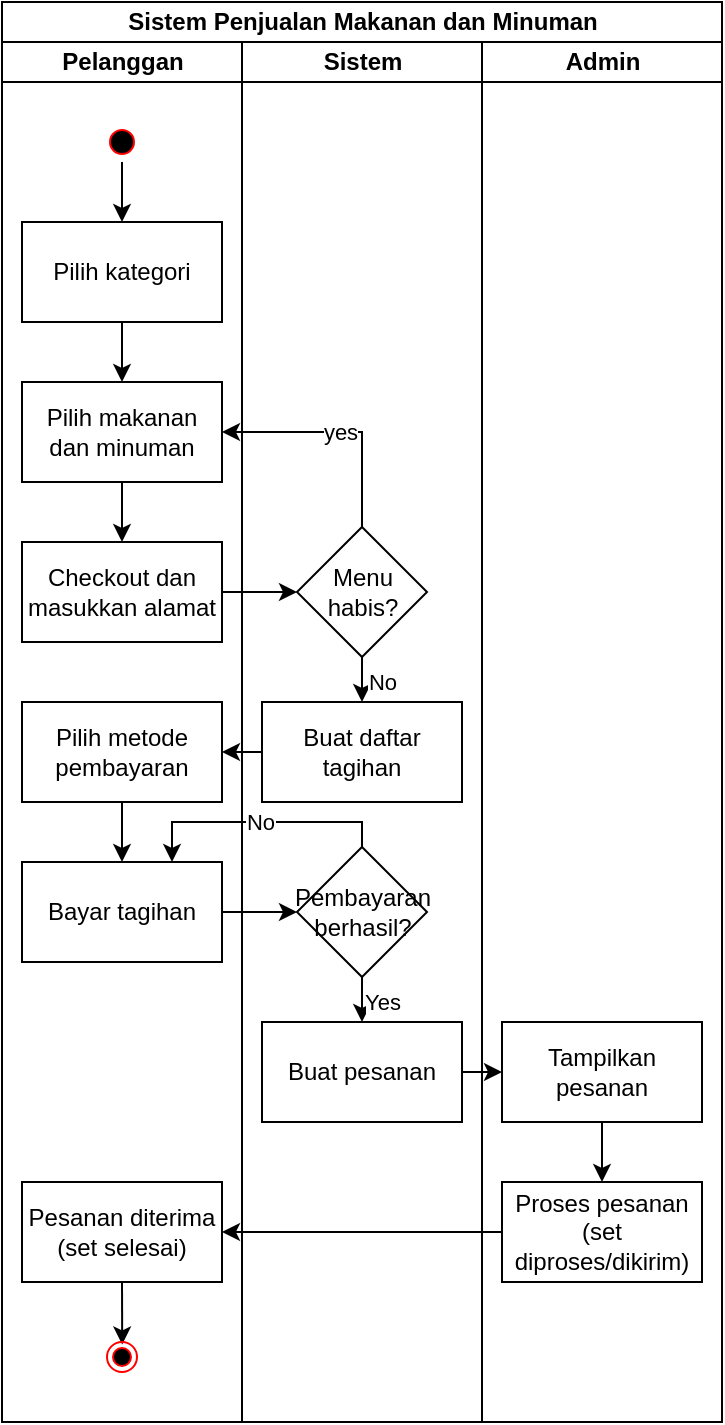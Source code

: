 <mxfile version="26.0.3">
  <diagram name="Page-1" id="2ZXp6f_zV0ALPMjxGurc">
    <mxGraphModel dx="1560" dy="943" grid="1" gridSize="10" guides="1" tooltips="1" connect="1" arrows="1" fold="1" page="1" pageScale="1" pageWidth="1169" pageHeight="827" math="0" shadow="0">
      <root>
        <mxCell id="0" />
        <mxCell id="1" parent="0" />
        <mxCell id="vi78r01F3k-2fIKYilnz-6" value="Sistem Penjualan Makanan dan Minuman" style="swimlane;childLayout=stackLayout;resizeParent=1;resizeParentMax=0;startSize=20;html=1;" parent="1" vertex="1">
          <mxGeometry x="300" y="50" width="360" height="710" as="geometry" />
        </mxCell>
        <mxCell id="vi78r01F3k-2fIKYilnz-7" value="Pelanggan" style="swimlane;startSize=20;html=1;" parent="vi78r01F3k-2fIKYilnz-6" vertex="1">
          <mxGeometry y="20" width="120" height="690" as="geometry" />
        </mxCell>
        <mxCell id="vi78r01F3k-2fIKYilnz-15" style="edgeStyle=orthogonalEdgeStyle;rounded=0;orthogonalLoop=1;jettySize=auto;html=1;exitX=0.5;exitY=1;exitDx=0;exitDy=0;entryX=0.5;entryY=0;entryDx=0;entryDy=0;" parent="vi78r01F3k-2fIKYilnz-7" source="vi78r01F3k-2fIKYilnz-10" target="vi78r01F3k-2fIKYilnz-13" edge="1">
          <mxGeometry relative="1" as="geometry" />
        </mxCell>
        <mxCell id="vi78r01F3k-2fIKYilnz-10" value="" style="ellipse;html=1;shape=startState;fillColor=#000000;strokeColor=#ff0000;" parent="vi78r01F3k-2fIKYilnz-7" vertex="1">
          <mxGeometry x="50" y="40" width="20" height="20" as="geometry" />
        </mxCell>
        <mxCell id="vi78r01F3k-2fIKYilnz-17" style="edgeStyle=orthogonalEdgeStyle;rounded=0;orthogonalLoop=1;jettySize=auto;html=1;exitX=0.5;exitY=1;exitDx=0;exitDy=0;entryX=0.5;entryY=0;entryDx=0;entryDy=0;" parent="vi78r01F3k-2fIKYilnz-7" source="vi78r01F3k-2fIKYilnz-13" target="vi78r01F3k-2fIKYilnz-14" edge="1">
          <mxGeometry relative="1" as="geometry" />
        </mxCell>
        <mxCell id="vi78r01F3k-2fIKYilnz-13" value="Pilih kategori" style="rounded=0;whiteSpace=wrap;html=1;" parent="vi78r01F3k-2fIKYilnz-7" vertex="1">
          <mxGeometry x="10" y="90" width="100" height="50" as="geometry" />
        </mxCell>
        <mxCell id="vi78r01F3k-2fIKYilnz-18" style="edgeStyle=orthogonalEdgeStyle;rounded=0;orthogonalLoop=1;jettySize=auto;html=1;exitX=0.5;exitY=1;exitDx=0;exitDy=0;entryX=0.5;entryY=0;entryDx=0;entryDy=0;" parent="vi78r01F3k-2fIKYilnz-7" source="vi78r01F3k-2fIKYilnz-14" target="vi78r01F3k-2fIKYilnz-16" edge="1">
          <mxGeometry relative="1" as="geometry" />
        </mxCell>
        <mxCell id="vi78r01F3k-2fIKYilnz-14" value="Pilih makanan dan minuman" style="rounded=0;whiteSpace=wrap;html=1;" parent="vi78r01F3k-2fIKYilnz-7" vertex="1">
          <mxGeometry x="10" y="170" width="100" height="50" as="geometry" />
        </mxCell>
        <mxCell id="vi78r01F3k-2fIKYilnz-16" value="Checkout dan masukkan alamat" style="rounded=0;whiteSpace=wrap;html=1;" parent="vi78r01F3k-2fIKYilnz-7" vertex="1">
          <mxGeometry x="10" y="250" width="100" height="50" as="geometry" />
        </mxCell>
        <mxCell id="vi78r01F3k-2fIKYilnz-33" style="edgeStyle=orthogonalEdgeStyle;rounded=0;orthogonalLoop=1;jettySize=auto;html=1;exitX=0.5;exitY=1;exitDx=0;exitDy=0;entryX=0.5;entryY=0;entryDx=0;entryDy=0;" parent="vi78r01F3k-2fIKYilnz-7" source="vi78r01F3k-2fIKYilnz-27" target="vi78r01F3k-2fIKYilnz-28" edge="1">
          <mxGeometry relative="1" as="geometry" />
        </mxCell>
        <mxCell id="vi78r01F3k-2fIKYilnz-27" value="Pilih metode pembayaran" style="rounded=0;whiteSpace=wrap;html=1;" parent="vi78r01F3k-2fIKYilnz-7" vertex="1">
          <mxGeometry x="10" y="330" width="100" height="50" as="geometry" />
        </mxCell>
        <mxCell id="vi78r01F3k-2fIKYilnz-28" value="Bayar tagihan" style="rounded=0;whiteSpace=wrap;html=1;" parent="vi78r01F3k-2fIKYilnz-7" vertex="1">
          <mxGeometry x="10" y="410" width="100" height="50" as="geometry" />
        </mxCell>
        <mxCell id="vi78r01F3k-2fIKYilnz-47" style="edgeStyle=orthogonalEdgeStyle;rounded=0;orthogonalLoop=1;jettySize=auto;html=1;exitX=0.5;exitY=1;exitDx=0;exitDy=0;entryX=0.507;entryY=0.082;entryDx=0;entryDy=0;entryPerimeter=0;" parent="vi78r01F3k-2fIKYilnz-7" source="vi78r01F3k-2fIKYilnz-38" target="TVL4bhFsOQmgrhgwrNmS-1" edge="1">
          <mxGeometry relative="1" as="geometry">
            <mxPoint x="60" y="650" as="targetPoint" />
          </mxGeometry>
        </mxCell>
        <mxCell id="vi78r01F3k-2fIKYilnz-38" value="Pesanan diterima&lt;div&gt;(set selesai)&lt;/div&gt;" style="rounded=0;whiteSpace=wrap;html=1;" parent="vi78r01F3k-2fIKYilnz-7" vertex="1">
          <mxGeometry x="10" y="570" width="100" height="50" as="geometry" />
        </mxCell>
        <mxCell id="TVL4bhFsOQmgrhgwrNmS-1" value="" style="ellipse;html=1;shape=endState;fillColor=#000000;strokeColor=#ff0000;" vertex="1" parent="vi78r01F3k-2fIKYilnz-7">
          <mxGeometry x="52.5" y="650" width="15" height="15" as="geometry" />
        </mxCell>
        <mxCell id="vi78r01F3k-2fIKYilnz-8" value="Sistem" style="swimlane;startSize=20;html=1;" parent="vi78r01F3k-2fIKYilnz-6" vertex="1">
          <mxGeometry x="120" y="20" width="120" height="690" as="geometry" />
        </mxCell>
        <mxCell id="vi78r01F3k-2fIKYilnz-31" value="No" style="edgeStyle=orthogonalEdgeStyle;rounded=0;orthogonalLoop=1;jettySize=auto;html=1;exitX=0.5;exitY=1;exitDx=0;exitDy=0;entryX=0.5;entryY=0;entryDx=0;entryDy=0;" parent="vi78r01F3k-2fIKYilnz-8" source="vi78r01F3k-2fIKYilnz-22" target="vi78r01F3k-2fIKYilnz-26" edge="1">
          <mxGeometry x="0.111" y="10" relative="1" as="geometry">
            <mxPoint as="offset" />
          </mxGeometry>
        </mxCell>
        <mxCell id="vi78r01F3k-2fIKYilnz-22" value="Menu habis?" style="rhombus;whiteSpace=wrap;html=1;" parent="vi78r01F3k-2fIKYilnz-8" vertex="1">
          <mxGeometry x="27.5" y="242.5" width="65" height="65" as="geometry" />
        </mxCell>
        <mxCell id="vi78r01F3k-2fIKYilnz-26" value="Buat daftar tagihan" style="rounded=0;whiteSpace=wrap;html=1;" parent="vi78r01F3k-2fIKYilnz-8" vertex="1">
          <mxGeometry x="10" y="330" width="100" height="50" as="geometry" />
        </mxCell>
        <mxCell id="vi78r01F3k-2fIKYilnz-41" value="Yes" style="edgeStyle=orthogonalEdgeStyle;rounded=0;orthogonalLoop=1;jettySize=auto;html=1;exitX=0.5;exitY=1;exitDx=0;exitDy=0;entryX=0.5;entryY=0;entryDx=0;entryDy=0;" parent="vi78r01F3k-2fIKYilnz-8" source="vi78r01F3k-2fIKYilnz-30" target="vi78r01F3k-2fIKYilnz-35" edge="1">
          <mxGeometry x="0.111" y="10" relative="1" as="geometry">
            <mxPoint as="offset" />
          </mxGeometry>
        </mxCell>
        <mxCell id="vi78r01F3k-2fIKYilnz-30" value="Pembayaran berhasil?" style="rhombus;whiteSpace=wrap;html=1;" parent="vi78r01F3k-2fIKYilnz-8" vertex="1">
          <mxGeometry x="27.5" y="402.5" width="65" height="65" as="geometry" />
        </mxCell>
        <mxCell id="vi78r01F3k-2fIKYilnz-35" value="Buat pesanan" style="rounded=0;whiteSpace=wrap;html=1;" parent="vi78r01F3k-2fIKYilnz-8" vertex="1">
          <mxGeometry x="10" y="490" width="100" height="50" as="geometry" />
        </mxCell>
        <mxCell id="vi78r01F3k-2fIKYilnz-9" value="Admin" style="swimlane;startSize=20;html=1;" parent="vi78r01F3k-2fIKYilnz-6" vertex="1">
          <mxGeometry x="240" y="20" width="120" height="690" as="geometry" />
        </mxCell>
        <mxCell id="vi78r01F3k-2fIKYilnz-44" style="edgeStyle=orthogonalEdgeStyle;rounded=0;orthogonalLoop=1;jettySize=auto;html=1;exitX=0.5;exitY=1;exitDx=0;exitDy=0;entryX=0.5;entryY=0;entryDx=0;entryDy=0;" parent="vi78r01F3k-2fIKYilnz-9" source="vi78r01F3k-2fIKYilnz-36" target="vi78r01F3k-2fIKYilnz-40" edge="1">
          <mxGeometry relative="1" as="geometry" />
        </mxCell>
        <mxCell id="vi78r01F3k-2fIKYilnz-36" value="Tampilkan pesanan" style="rounded=0;whiteSpace=wrap;html=1;" parent="vi78r01F3k-2fIKYilnz-9" vertex="1">
          <mxGeometry x="10" y="490" width="100" height="50" as="geometry" />
        </mxCell>
        <mxCell id="vi78r01F3k-2fIKYilnz-40" value="Proses pesanan&lt;div&gt;(set diproses/dikirim)&lt;/div&gt;" style="rounded=0;whiteSpace=wrap;html=1;" parent="vi78r01F3k-2fIKYilnz-9" vertex="1">
          <mxGeometry x="10" y="570" width="100" height="50" as="geometry" />
        </mxCell>
        <mxCell id="vi78r01F3k-2fIKYilnz-24" style="edgeStyle=orthogonalEdgeStyle;rounded=0;orthogonalLoop=1;jettySize=auto;html=1;exitX=1;exitY=0.5;exitDx=0;exitDy=0;entryX=0;entryY=0.5;entryDx=0;entryDy=0;" parent="vi78r01F3k-2fIKYilnz-6" source="vi78r01F3k-2fIKYilnz-16" target="vi78r01F3k-2fIKYilnz-22" edge="1">
          <mxGeometry relative="1" as="geometry" />
        </mxCell>
        <mxCell id="vi78r01F3k-2fIKYilnz-25" value="yes" style="edgeStyle=orthogonalEdgeStyle;rounded=0;orthogonalLoop=1;jettySize=auto;html=1;exitX=0.5;exitY=0;exitDx=0;exitDy=0;entryX=1;entryY=0.5;entryDx=0;entryDy=0;" parent="vi78r01F3k-2fIKYilnz-6" source="vi78r01F3k-2fIKYilnz-22" target="vi78r01F3k-2fIKYilnz-14" edge="1">
          <mxGeometry relative="1" as="geometry" />
        </mxCell>
        <mxCell id="vi78r01F3k-2fIKYilnz-32" style="edgeStyle=orthogonalEdgeStyle;rounded=0;orthogonalLoop=1;jettySize=auto;html=1;exitX=0;exitY=0.5;exitDx=0;exitDy=0;entryX=1;entryY=0.5;entryDx=0;entryDy=0;" parent="vi78r01F3k-2fIKYilnz-6" source="vi78r01F3k-2fIKYilnz-26" target="vi78r01F3k-2fIKYilnz-27" edge="1">
          <mxGeometry relative="1" as="geometry" />
        </mxCell>
        <mxCell id="vi78r01F3k-2fIKYilnz-34" style="edgeStyle=orthogonalEdgeStyle;rounded=0;orthogonalLoop=1;jettySize=auto;html=1;exitX=1;exitY=0.5;exitDx=0;exitDy=0;entryX=0;entryY=0.5;entryDx=0;entryDy=0;" parent="vi78r01F3k-2fIKYilnz-6" source="vi78r01F3k-2fIKYilnz-28" target="vi78r01F3k-2fIKYilnz-30" edge="1">
          <mxGeometry relative="1" as="geometry" />
        </mxCell>
        <mxCell id="vi78r01F3k-2fIKYilnz-42" style="edgeStyle=orthogonalEdgeStyle;rounded=0;orthogonalLoop=1;jettySize=auto;html=1;exitX=1;exitY=0.5;exitDx=0;exitDy=0;entryX=0;entryY=0.5;entryDx=0;entryDy=0;" parent="vi78r01F3k-2fIKYilnz-6" source="vi78r01F3k-2fIKYilnz-35" target="vi78r01F3k-2fIKYilnz-36" edge="1">
          <mxGeometry relative="1" as="geometry" />
        </mxCell>
        <mxCell id="vi78r01F3k-2fIKYilnz-43" value="No" style="edgeStyle=orthogonalEdgeStyle;rounded=0;orthogonalLoop=1;jettySize=auto;html=1;exitX=0.5;exitY=0;exitDx=0;exitDy=0;entryX=0.75;entryY=0;entryDx=0;entryDy=0;" parent="vi78r01F3k-2fIKYilnz-6" source="vi78r01F3k-2fIKYilnz-30" target="vi78r01F3k-2fIKYilnz-28" edge="1">
          <mxGeometry relative="1" as="geometry">
            <Array as="points">
              <mxPoint x="180" y="410" />
              <mxPoint x="85" y="410" />
            </Array>
          </mxGeometry>
        </mxCell>
        <mxCell id="vi78r01F3k-2fIKYilnz-45" style="edgeStyle=orthogonalEdgeStyle;rounded=0;orthogonalLoop=1;jettySize=auto;html=1;exitX=0;exitY=0.5;exitDx=0;exitDy=0;entryX=1;entryY=0.5;entryDx=0;entryDy=0;" parent="vi78r01F3k-2fIKYilnz-6" source="vi78r01F3k-2fIKYilnz-40" target="vi78r01F3k-2fIKYilnz-38" edge="1">
          <mxGeometry relative="1" as="geometry" />
        </mxCell>
      </root>
    </mxGraphModel>
  </diagram>
</mxfile>
